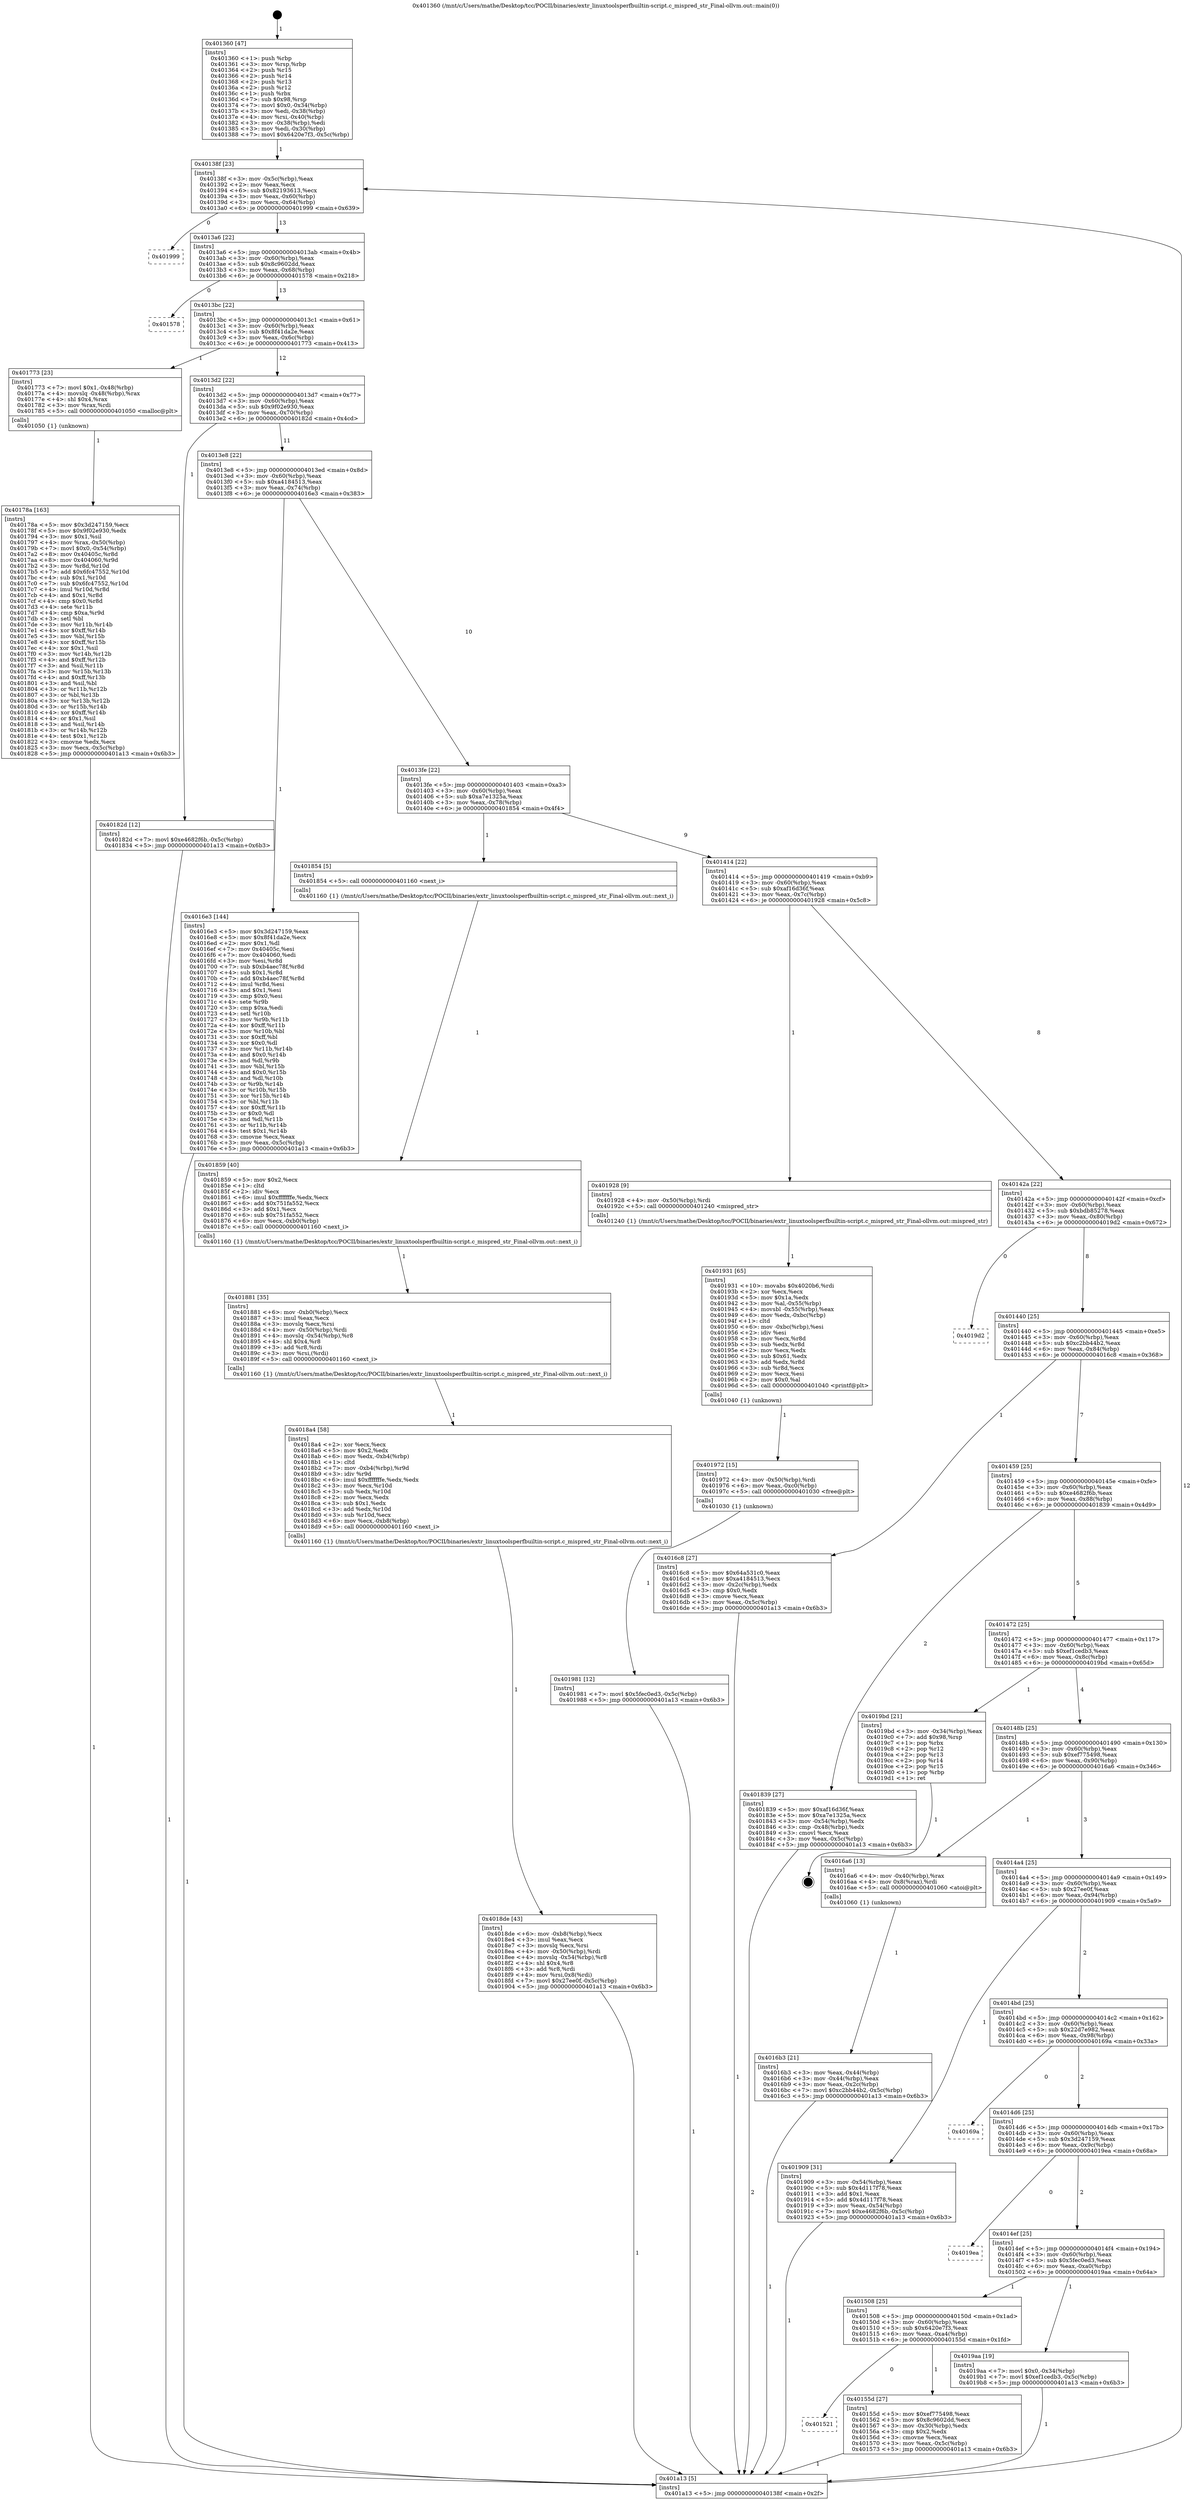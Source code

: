 digraph "0x401360" {
  label = "0x401360 (/mnt/c/Users/mathe/Desktop/tcc/POCII/binaries/extr_linuxtoolsperfbuiltin-script.c_mispred_str_Final-ollvm.out::main(0))"
  labelloc = "t"
  node[shape=record]

  Entry [label="",width=0.3,height=0.3,shape=circle,fillcolor=black,style=filled]
  "0x40138f" [label="{
     0x40138f [23]\l
     | [instrs]\l
     &nbsp;&nbsp;0x40138f \<+3\>: mov -0x5c(%rbp),%eax\l
     &nbsp;&nbsp;0x401392 \<+2\>: mov %eax,%ecx\l
     &nbsp;&nbsp;0x401394 \<+6\>: sub $0x82193613,%ecx\l
     &nbsp;&nbsp;0x40139a \<+3\>: mov %eax,-0x60(%rbp)\l
     &nbsp;&nbsp;0x40139d \<+3\>: mov %ecx,-0x64(%rbp)\l
     &nbsp;&nbsp;0x4013a0 \<+6\>: je 0000000000401999 \<main+0x639\>\l
  }"]
  "0x401999" [label="{
     0x401999\l
  }", style=dashed]
  "0x4013a6" [label="{
     0x4013a6 [22]\l
     | [instrs]\l
     &nbsp;&nbsp;0x4013a6 \<+5\>: jmp 00000000004013ab \<main+0x4b\>\l
     &nbsp;&nbsp;0x4013ab \<+3\>: mov -0x60(%rbp),%eax\l
     &nbsp;&nbsp;0x4013ae \<+5\>: sub $0x8c9602dd,%eax\l
     &nbsp;&nbsp;0x4013b3 \<+3\>: mov %eax,-0x68(%rbp)\l
     &nbsp;&nbsp;0x4013b6 \<+6\>: je 0000000000401578 \<main+0x218\>\l
  }"]
  Exit [label="",width=0.3,height=0.3,shape=circle,fillcolor=black,style=filled,peripheries=2]
  "0x401578" [label="{
     0x401578\l
  }", style=dashed]
  "0x4013bc" [label="{
     0x4013bc [22]\l
     | [instrs]\l
     &nbsp;&nbsp;0x4013bc \<+5\>: jmp 00000000004013c1 \<main+0x61\>\l
     &nbsp;&nbsp;0x4013c1 \<+3\>: mov -0x60(%rbp),%eax\l
     &nbsp;&nbsp;0x4013c4 \<+5\>: sub $0x8f41da2e,%eax\l
     &nbsp;&nbsp;0x4013c9 \<+3\>: mov %eax,-0x6c(%rbp)\l
     &nbsp;&nbsp;0x4013cc \<+6\>: je 0000000000401773 \<main+0x413\>\l
  }"]
  "0x401981" [label="{
     0x401981 [12]\l
     | [instrs]\l
     &nbsp;&nbsp;0x401981 \<+7\>: movl $0x5fec0ed3,-0x5c(%rbp)\l
     &nbsp;&nbsp;0x401988 \<+5\>: jmp 0000000000401a13 \<main+0x6b3\>\l
  }"]
  "0x401773" [label="{
     0x401773 [23]\l
     | [instrs]\l
     &nbsp;&nbsp;0x401773 \<+7\>: movl $0x1,-0x48(%rbp)\l
     &nbsp;&nbsp;0x40177a \<+4\>: movslq -0x48(%rbp),%rax\l
     &nbsp;&nbsp;0x40177e \<+4\>: shl $0x4,%rax\l
     &nbsp;&nbsp;0x401782 \<+3\>: mov %rax,%rdi\l
     &nbsp;&nbsp;0x401785 \<+5\>: call 0000000000401050 \<malloc@plt\>\l
     | [calls]\l
     &nbsp;&nbsp;0x401050 \{1\} (unknown)\l
  }"]
  "0x4013d2" [label="{
     0x4013d2 [22]\l
     | [instrs]\l
     &nbsp;&nbsp;0x4013d2 \<+5\>: jmp 00000000004013d7 \<main+0x77\>\l
     &nbsp;&nbsp;0x4013d7 \<+3\>: mov -0x60(%rbp),%eax\l
     &nbsp;&nbsp;0x4013da \<+5\>: sub $0x9f02e930,%eax\l
     &nbsp;&nbsp;0x4013df \<+3\>: mov %eax,-0x70(%rbp)\l
     &nbsp;&nbsp;0x4013e2 \<+6\>: je 000000000040182d \<main+0x4cd\>\l
  }"]
  "0x401972" [label="{
     0x401972 [15]\l
     | [instrs]\l
     &nbsp;&nbsp;0x401972 \<+4\>: mov -0x50(%rbp),%rdi\l
     &nbsp;&nbsp;0x401976 \<+6\>: mov %eax,-0xc0(%rbp)\l
     &nbsp;&nbsp;0x40197c \<+5\>: call 0000000000401030 \<free@plt\>\l
     | [calls]\l
     &nbsp;&nbsp;0x401030 \{1\} (unknown)\l
  }"]
  "0x40182d" [label="{
     0x40182d [12]\l
     | [instrs]\l
     &nbsp;&nbsp;0x40182d \<+7\>: movl $0xe4682f6b,-0x5c(%rbp)\l
     &nbsp;&nbsp;0x401834 \<+5\>: jmp 0000000000401a13 \<main+0x6b3\>\l
  }"]
  "0x4013e8" [label="{
     0x4013e8 [22]\l
     | [instrs]\l
     &nbsp;&nbsp;0x4013e8 \<+5\>: jmp 00000000004013ed \<main+0x8d\>\l
     &nbsp;&nbsp;0x4013ed \<+3\>: mov -0x60(%rbp),%eax\l
     &nbsp;&nbsp;0x4013f0 \<+5\>: sub $0xa4184513,%eax\l
     &nbsp;&nbsp;0x4013f5 \<+3\>: mov %eax,-0x74(%rbp)\l
     &nbsp;&nbsp;0x4013f8 \<+6\>: je 00000000004016e3 \<main+0x383\>\l
  }"]
  "0x401931" [label="{
     0x401931 [65]\l
     | [instrs]\l
     &nbsp;&nbsp;0x401931 \<+10\>: movabs $0x4020b6,%rdi\l
     &nbsp;&nbsp;0x40193b \<+2\>: xor %ecx,%ecx\l
     &nbsp;&nbsp;0x40193d \<+5\>: mov $0x1a,%edx\l
     &nbsp;&nbsp;0x401942 \<+3\>: mov %al,-0x55(%rbp)\l
     &nbsp;&nbsp;0x401945 \<+4\>: movsbl -0x55(%rbp),%eax\l
     &nbsp;&nbsp;0x401949 \<+6\>: mov %edx,-0xbc(%rbp)\l
     &nbsp;&nbsp;0x40194f \<+1\>: cltd\l
     &nbsp;&nbsp;0x401950 \<+6\>: mov -0xbc(%rbp),%esi\l
     &nbsp;&nbsp;0x401956 \<+2\>: idiv %esi\l
     &nbsp;&nbsp;0x401958 \<+3\>: mov %ecx,%r8d\l
     &nbsp;&nbsp;0x40195b \<+3\>: sub %edx,%r8d\l
     &nbsp;&nbsp;0x40195e \<+2\>: mov %ecx,%edx\l
     &nbsp;&nbsp;0x401960 \<+3\>: sub $0x61,%edx\l
     &nbsp;&nbsp;0x401963 \<+3\>: add %edx,%r8d\l
     &nbsp;&nbsp;0x401966 \<+3\>: sub %r8d,%ecx\l
     &nbsp;&nbsp;0x401969 \<+2\>: mov %ecx,%esi\l
     &nbsp;&nbsp;0x40196b \<+2\>: mov $0x0,%al\l
     &nbsp;&nbsp;0x40196d \<+5\>: call 0000000000401040 \<printf@plt\>\l
     | [calls]\l
     &nbsp;&nbsp;0x401040 \{1\} (unknown)\l
  }"]
  "0x4016e3" [label="{
     0x4016e3 [144]\l
     | [instrs]\l
     &nbsp;&nbsp;0x4016e3 \<+5\>: mov $0x3d247159,%eax\l
     &nbsp;&nbsp;0x4016e8 \<+5\>: mov $0x8f41da2e,%ecx\l
     &nbsp;&nbsp;0x4016ed \<+2\>: mov $0x1,%dl\l
     &nbsp;&nbsp;0x4016ef \<+7\>: mov 0x40405c,%esi\l
     &nbsp;&nbsp;0x4016f6 \<+7\>: mov 0x404060,%edi\l
     &nbsp;&nbsp;0x4016fd \<+3\>: mov %esi,%r8d\l
     &nbsp;&nbsp;0x401700 \<+7\>: sub $0xb4aec78f,%r8d\l
     &nbsp;&nbsp;0x401707 \<+4\>: sub $0x1,%r8d\l
     &nbsp;&nbsp;0x40170b \<+7\>: add $0xb4aec78f,%r8d\l
     &nbsp;&nbsp;0x401712 \<+4\>: imul %r8d,%esi\l
     &nbsp;&nbsp;0x401716 \<+3\>: and $0x1,%esi\l
     &nbsp;&nbsp;0x401719 \<+3\>: cmp $0x0,%esi\l
     &nbsp;&nbsp;0x40171c \<+4\>: sete %r9b\l
     &nbsp;&nbsp;0x401720 \<+3\>: cmp $0xa,%edi\l
     &nbsp;&nbsp;0x401723 \<+4\>: setl %r10b\l
     &nbsp;&nbsp;0x401727 \<+3\>: mov %r9b,%r11b\l
     &nbsp;&nbsp;0x40172a \<+4\>: xor $0xff,%r11b\l
     &nbsp;&nbsp;0x40172e \<+3\>: mov %r10b,%bl\l
     &nbsp;&nbsp;0x401731 \<+3\>: xor $0xff,%bl\l
     &nbsp;&nbsp;0x401734 \<+3\>: xor $0x0,%dl\l
     &nbsp;&nbsp;0x401737 \<+3\>: mov %r11b,%r14b\l
     &nbsp;&nbsp;0x40173a \<+4\>: and $0x0,%r14b\l
     &nbsp;&nbsp;0x40173e \<+3\>: and %dl,%r9b\l
     &nbsp;&nbsp;0x401741 \<+3\>: mov %bl,%r15b\l
     &nbsp;&nbsp;0x401744 \<+4\>: and $0x0,%r15b\l
     &nbsp;&nbsp;0x401748 \<+3\>: and %dl,%r10b\l
     &nbsp;&nbsp;0x40174b \<+3\>: or %r9b,%r14b\l
     &nbsp;&nbsp;0x40174e \<+3\>: or %r10b,%r15b\l
     &nbsp;&nbsp;0x401751 \<+3\>: xor %r15b,%r14b\l
     &nbsp;&nbsp;0x401754 \<+3\>: or %bl,%r11b\l
     &nbsp;&nbsp;0x401757 \<+4\>: xor $0xff,%r11b\l
     &nbsp;&nbsp;0x40175b \<+3\>: or $0x0,%dl\l
     &nbsp;&nbsp;0x40175e \<+3\>: and %dl,%r11b\l
     &nbsp;&nbsp;0x401761 \<+3\>: or %r11b,%r14b\l
     &nbsp;&nbsp;0x401764 \<+4\>: test $0x1,%r14b\l
     &nbsp;&nbsp;0x401768 \<+3\>: cmovne %ecx,%eax\l
     &nbsp;&nbsp;0x40176b \<+3\>: mov %eax,-0x5c(%rbp)\l
     &nbsp;&nbsp;0x40176e \<+5\>: jmp 0000000000401a13 \<main+0x6b3\>\l
  }"]
  "0x4013fe" [label="{
     0x4013fe [22]\l
     | [instrs]\l
     &nbsp;&nbsp;0x4013fe \<+5\>: jmp 0000000000401403 \<main+0xa3\>\l
     &nbsp;&nbsp;0x401403 \<+3\>: mov -0x60(%rbp),%eax\l
     &nbsp;&nbsp;0x401406 \<+5\>: sub $0xa7e1325a,%eax\l
     &nbsp;&nbsp;0x40140b \<+3\>: mov %eax,-0x78(%rbp)\l
     &nbsp;&nbsp;0x40140e \<+6\>: je 0000000000401854 \<main+0x4f4\>\l
  }"]
  "0x4018de" [label="{
     0x4018de [43]\l
     | [instrs]\l
     &nbsp;&nbsp;0x4018de \<+6\>: mov -0xb8(%rbp),%ecx\l
     &nbsp;&nbsp;0x4018e4 \<+3\>: imul %eax,%ecx\l
     &nbsp;&nbsp;0x4018e7 \<+3\>: movslq %ecx,%rsi\l
     &nbsp;&nbsp;0x4018ea \<+4\>: mov -0x50(%rbp),%rdi\l
     &nbsp;&nbsp;0x4018ee \<+4\>: movslq -0x54(%rbp),%r8\l
     &nbsp;&nbsp;0x4018f2 \<+4\>: shl $0x4,%r8\l
     &nbsp;&nbsp;0x4018f6 \<+3\>: add %r8,%rdi\l
     &nbsp;&nbsp;0x4018f9 \<+4\>: mov %rsi,0x8(%rdi)\l
     &nbsp;&nbsp;0x4018fd \<+7\>: movl $0x27ee0f,-0x5c(%rbp)\l
     &nbsp;&nbsp;0x401904 \<+5\>: jmp 0000000000401a13 \<main+0x6b3\>\l
  }"]
  "0x401854" [label="{
     0x401854 [5]\l
     | [instrs]\l
     &nbsp;&nbsp;0x401854 \<+5\>: call 0000000000401160 \<next_i\>\l
     | [calls]\l
     &nbsp;&nbsp;0x401160 \{1\} (/mnt/c/Users/mathe/Desktop/tcc/POCII/binaries/extr_linuxtoolsperfbuiltin-script.c_mispred_str_Final-ollvm.out::next_i)\l
  }"]
  "0x401414" [label="{
     0x401414 [22]\l
     | [instrs]\l
     &nbsp;&nbsp;0x401414 \<+5\>: jmp 0000000000401419 \<main+0xb9\>\l
     &nbsp;&nbsp;0x401419 \<+3\>: mov -0x60(%rbp),%eax\l
     &nbsp;&nbsp;0x40141c \<+5\>: sub $0xaf16d36f,%eax\l
     &nbsp;&nbsp;0x401421 \<+3\>: mov %eax,-0x7c(%rbp)\l
     &nbsp;&nbsp;0x401424 \<+6\>: je 0000000000401928 \<main+0x5c8\>\l
  }"]
  "0x4018a4" [label="{
     0x4018a4 [58]\l
     | [instrs]\l
     &nbsp;&nbsp;0x4018a4 \<+2\>: xor %ecx,%ecx\l
     &nbsp;&nbsp;0x4018a6 \<+5\>: mov $0x2,%edx\l
     &nbsp;&nbsp;0x4018ab \<+6\>: mov %edx,-0xb4(%rbp)\l
     &nbsp;&nbsp;0x4018b1 \<+1\>: cltd\l
     &nbsp;&nbsp;0x4018b2 \<+7\>: mov -0xb4(%rbp),%r9d\l
     &nbsp;&nbsp;0x4018b9 \<+3\>: idiv %r9d\l
     &nbsp;&nbsp;0x4018bc \<+6\>: imul $0xfffffffe,%edx,%edx\l
     &nbsp;&nbsp;0x4018c2 \<+3\>: mov %ecx,%r10d\l
     &nbsp;&nbsp;0x4018c5 \<+3\>: sub %edx,%r10d\l
     &nbsp;&nbsp;0x4018c8 \<+2\>: mov %ecx,%edx\l
     &nbsp;&nbsp;0x4018ca \<+3\>: sub $0x1,%edx\l
     &nbsp;&nbsp;0x4018cd \<+3\>: add %edx,%r10d\l
     &nbsp;&nbsp;0x4018d0 \<+3\>: sub %r10d,%ecx\l
     &nbsp;&nbsp;0x4018d3 \<+6\>: mov %ecx,-0xb8(%rbp)\l
     &nbsp;&nbsp;0x4018d9 \<+5\>: call 0000000000401160 \<next_i\>\l
     | [calls]\l
     &nbsp;&nbsp;0x401160 \{1\} (/mnt/c/Users/mathe/Desktop/tcc/POCII/binaries/extr_linuxtoolsperfbuiltin-script.c_mispred_str_Final-ollvm.out::next_i)\l
  }"]
  "0x401928" [label="{
     0x401928 [9]\l
     | [instrs]\l
     &nbsp;&nbsp;0x401928 \<+4\>: mov -0x50(%rbp),%rdi\l
     &nbsp;&nbsp;0x40192c \<+5\>: call 0000000000401240 \<mispred_str\>\l
     | [calls]\l
     &nbsp;&nbsp;0x401240 \{1\} (/mnt/c/Users/mathe/Desktop/tcc/POCII/binaries/extr_linuxtoolsperfbuiltin-script.c_mispred_str_Final-ollvm.out::mispred_str)\l
  }"]
  "0x40142a" [label="{
     0x40142a [22]\l
     | [instrs]\l
     &nbsp;&nbsp;0x40142a \<+5\>: jmp 000000000040142f \<main+0xcf\>\l
     &nbsp;&nbsp;0x40142f \<+3\>: mov -0x60(%rbp),%eax\l
     &nbsp;&nbsp;0x401432 \<+5\>: sub $0xbdb85278,%eax\l
     &nbsp;&nbsp;0x401437 \<+3\>: mov %eax,-0x80(%rbp)\l
     &nbsp;&nbsp;0x40143a \<+6\>: je 00000000004019d2 \<main+0x672\>\l
  }"]
  "0x401881" [label="{
     0x401881 [35]\l
     | [instrs]\l
     &nbsp;&nbsp;0x401881 \<+6\>: mov -0xb0(%rbp),%ecx\l
     &nbsp;&nbsp;0x401887 \<+3\>: imul %eax,%ecx\l
     &nbsp;&nbsp;0x40188a \<+3\>: movslq %ecx,%rsi\l
     &nbsp;&nbsp;0x40188d \<+4\>: mov -0x50(%rbp),%rdi\l
     &nbsp;&nbsp;0x401891 \<+4\>: movslq -0x54(%rbp),%r8\l
     &nbsp;&nbsp;0x401895 \<+4\>: shl $0x4,%r8\l
     &nbsp;&nbsp;0x401899 \<+3\>: add %r8,%rdi\l
     &nbsp;&nbsp;0x40189c \<+3\>: mov %rsi,(%rdi)\l
     &nbsp;&nbsp;0x40189f \<+5\>: call 0000000000401160 \<next_i\>\l
     | [calls]\l
     &nbsp;&nbsp;0x401160 \{1\} (/mnt/c/Users/mathe/Desktop/tcc/POCII/binaries/extr_linuxtoolsperfbuiltin-script.c_mispred_str_Final-ollvm.out::next_i)\l
  }"]
  "0x4019d2" [label="{
     0x4019d2\l
  }", style=dashed]
  "0x401440" [label="{
     0x401440 [25]\l
     | [instrs]\l
     &nbsp;&nbsp;0x401440 \<+5\>: jmp 0000000000401445 \<main+0xe5\>\l
     &nbsp;&nbsp;0x401445 \<+3\>: mov -0x60(%rbp),%eax\l
     &nbsp;&nbsp;0x401448 \<+5\>: sub $0xc2bb44b2,%eax\l
     &nbsp;&nbsp;0x40144d \<+6\>: mov %eax,-0x84(%rbp)\l
     &nbsp;&nbsp;0x401453 \<+6\>: je 00000000004016c8 \<main+0x368\>\l
  }"]
  "0x401859" [label="{
     0x401859 [40]\l
     | [instrs]\l
     &nbsp;&nbsp;0x401859 \<+5\>: mov $0x2,%ecx\l
     &nbsp;&nbsp;0x40185e \<+1\>: cltd\l
     &nbsp;&nbsp;0x40185f \<+2\>: idiv %ecx\l
     &nbsp;&nbsp;0x401861 \<+6\>: imul $0xfffffffe,%edx,%ecx\l
     &nbsp;&nbsp;0x401867 \<+6\>: add $0x751fa552,%ecx\l
     &nbsp;&nbsp;0x40186d \<+3\>: add $0x1,%ecx\l
     &nbsp;&nbsp;0x401870 \<+6\>: sub $0x751fa552,%ecx\l
     &nbsp;&nbsp;0x401876 \<+6\>: mov %ecx,-0xb0(%rbp)\l
     &nbsp;&nbsp;0x40187c \<+5\>: call 0000000000401160 \<next_i\>\l
     | [calls]\l
     &nbsp;&nbsp;0x401160 \{1\} (/mnt/c/Users/mathe/Desktop/tcc/POCII/binaries/extr_linuxtoolsperfbuiltin-script.c_mispred_str_Final-ollvm.out::next_i)\l
  }"]
  "0x4016c8" [label="{
     0x4016c8 [27]\l
     | [instrs]\l
     &nbsp;&nbsp;0x4016c8 \<+5\>: mov $0x64a531c0,%eax\l
     &nbsp;&nbsp;0x4016cd \<+5\>: mov $0xa4184513,%ecx\l
     &nbsp;&nbsp;0x4016d2 \<+3\>: mov -0x2c(%rbp),%edx\l
     &nbsp;&nbsp;0x4016d5 \<+3\>: cmp $0x0,%edx\l
     &nbsp;&nbsp;0x4016d8 \<+3\>: cmove %ecx,%eax\l
     &nbsp;&nbsp;0x4016db \<+3\>: mov %eax,-0x5c(%rbp)\l
     &nbsp;&nbsp;0x4016de \<+5\>: jmp 0000000000401a13 \<main+0x6b3\>\l
  }"]
  "0x401459" [label="{
     0x401459 [25]\l
     | [instrs]\l
     &nbsp;&nbsp;0x401459 \<+5\>: jmp 000000000040145e \<main+0xfe\>\l
     &nbsp;&nbsp;0x40145e \<+3\>: mov -0x60(%rbp),%eax\l
     &nbsp;&nbsp;0x401461 \<+5\>: sub $0xe4682f6b,%eax\l
     &nbsp;&nbsp;0x401466 \<+6\>: mov %eax,-0x88(%rbp)\l
     &nbsp;&nbsp;0x40146c \<+6\>: je 0000000000401839 \<main+0x4d9\>\l
  }"]
  "0x40178a" [label="{
     0x40178a [163]\l
     | [instrs]\l
     &nbsp;&nbsp;0x40178a \<+5\>: mov $0x3d247159,%ecx\l
     &nbsp;&nbsp;0x40178f \<+5\>: mov $0x9f02e930,%edx\l
     &nbsp;&nbsp;0x401794 \<+3\>: mov $0x1,%sil\l
     &nbsp;&nbsp;0x401797 \<+4\>: mov %rax,-0x50(%rbp)\l
     &nbsp;&nbsp;0x40179b \<+7\>: movl $0x0,-0x54(%rbp)\l
     &nbsp;&nbsp;0x4017a2 \<+8\>: mov 0x40405c,%r8d\l
     &nbsp;&nbsp;0x4017aa \<+8\>: mov 0x404060,%r9d\l
     &nbsp;&nbsp;0x4017b2 \<+3\>: mov %r8d,%r10d\l
     &nbsp;&nbsp;0x4017b5 \<+7\>: add $0x6fc47552,%r10d\l
     &nbsp;&nbsp;0x4017bc \<+4\>: sub $0x1,%r10d\l
     &nbsp;&nbsp;0x4017c0 \<+7\>: sub $0x6fc47552,%r10d\l
     &nbsp;&nbsp;0x4017c7 \<+4\>: imul %r10d,%r8d\l
     &nbsp;&nbsp;0x4017cb \<+4\>: and $0x1,%r8d\l
     &nbsp;&nbsp;0x4017cf \<+4\>: cmp $0x0,%r8d\l
     &nbsp;&nbsp;0x4017d3 \<+4\>: sete %r11b\l
     &nbsp;&nbsp;0x4017d7 \<+4\>: cmp $0xa,%r9d\l
     &nbsp;&nbsp;0x4017db \<+3\>: setl %bl\l
     &nbsp;&nbsp;0x4017de \<+3\>: mov %r11b,%r14b\l
     &nbsp;&nbsp;0x4017e1 \<+4\>: xor $0xff,%r14b\l
     &nbsp;&nbsp;0x4017e5 \<+3\>: mov %bl,%r15b\l
     &nbsp;&nbsp;0x4017e8 \<+4\>: xor $0xff,%r15b\l
     &nbsp;&nbsp;0x4017ec \<+4\>: xor $0x1,%sil\l
     &nbsp;&nbsp;0x4017f0 \<+3\>: mov %r14b,%r12b\l
     &nbsp;&nbsp;0x4017f3 \<+4\>: and $0xff,%r12b\l
     &nbsp;&nbsp;0x4017f7 \<+3\>: and %sil,%r11b\l
     &nbsp;&nbsp;0x4017fa \<+3\>: mov %r15b,%r13b\l
     &nbsp;&nbsp;0x4017fd \<+4\>: and $0xff,%r13b\l
     &nbsp;&nbsp;0x401801 \<+3\>: and %sil,%bl\l
     &nbsp;&nbsp;0x401804 \<+3\>: or %r11b,%r12b\l
     &nbsp;&nbsp;0x401807 \<+3\>: or %bl,%r13b\l
     &nbsp;&nbsp;0x40180a \<+3\>: xor %r13b,%r12b\l
     &nbsp;&nbsp;0x40180d \<+3\>: or %r15b,%r14b\l
     &nbsp;&nbsp;0x401810 \<+4\>: xor $0xff,%r14b\l
     &nbsp;&nbsp;0x401814 \<+4\>: or $0x1,%sil\l
     &nbsp;&nbsp;0x401818 \<+3\>: and %sil,%r14b\l
     &nbsp;&nbsp;0x40181b \<+3\>: or %r14b,%r12b\l
     &nbsp;&nbsp;0x40181e \<+4\>: test $0x1,%r12b\l
     &nbsp;&nbsp;0x401822 \<+3\>: cmovne %edx,%ecx\l
     &nbsp;&nbsp;0x401825 \<+3\>: mov %ecx,-0x5c(%rbp)\l
     &nbsp;&nbsp;0x401828 \<+5\>: jmp 0000000000401a13 \<main+0x6b3\>\l
  }"]
  "0x401839" [label="{
     0x401839 [27]\l
     | [instrs]\l
     &nbsp;&nbsp;0x401839 \<+5\>: mov $0xaf16d36f,%eax\l
     &nbsp;&nbsp;0x40183e \<+5\>: mov $0xa7e1325a,%ecx\l
     &nbsp;&nbsp;0x401843 \<+3\>: mov -0x54(%rbp),%edx\l
     &nbsp;&nbsp;0x401846 \<+3\>: cmp -0x48(%rbp),%edx\l
     &nbsp;&nbsp;0x401849 \<+3\>: cmovl %ecx,%eax\l
     &nbsp;&nbsp;0x40184c \<+3\>: mov %eax,-0x5c(%rbp)\l
     &nbsp;&nbsp;0x40184f \<+5\>: jmp 0000000000401a13 \<main+0x6b3\>\l
  }"]
  "0x401472" [label="{
     0x401472 [25]\l
     | [instrs]\l
     &nbsp;&nbsp;0x401472 \<+5\>: jmp 0000000000401477 \<main+0x117\>\l
     &nbsp;&nbsp;0x401477 \<+3\>: mov -0x60(%rbp),%eax\l
     &nbsp;&nbsp;0x40147a \<+5\>: sub $0xef1cedb3,%eax\l
     &nbsp;&nbsp;0x40147f \<+6\>: mov %eax,-0x8c(%rbp)\l
     &nbsp;&nbsp;0x401485 \<+6\>: je 00000000004019bd \<main+0x65d\>\l
  }"]
  "0x4016b3" [label="{
     0x4016b3 [21]\l
     | [instrs]\l
     &nbsp;&nbsp;0x4016b3 \<+3\>: mov %eax,-0x44(%rbp)\l
     &nbsp;&nbsp;0x4016b6 \<+3\>: mov -0x44(%rbp),%eax\l
     &nbsp;&nbsp;0x4016b9 \<+3\>: mov %eax,-0x2c(%rbp)\l
     &nbsp;&nbsp;0x4016bc \<+7\>: movl $0xc2bb44b2,-0x5c(%rbp)\l
     &nbsp;&nbsp;0x4016c3 \<+5\>: jmp 0000000000401a13 \<main+0x6b3\>\l
  }"]
  "0x4019bd" [label="{
     0x4019bd [21]\l
     | [instrs]\l
     &nbsp;&nbsp;0x4019bd \<+3\>: mov -0x34(%rbp),%eax\l
     &nbsp;&nbsp;0x4019c0 \<+7\>: add $0x98,%rsp\l
     &nbsp;&nbsp;0x4019c7 \<+1\>: pop %rbx\l
     &nbsp;&nbsp;0x4019c8 \<+2\>: pop %r12\l
     &nbsp;&nbsp;0x4019ca \<+2\>: pop %r13\l
     &nbsp;&nbsp;0x4019cc \<+2\>: pop %r14\l
     &nbsp;&nbsp;0x4019ce \<+2\>: pop %r15\l
     &nbsp;&nbsp;0x4019d0 \<+1\>: pop %rbp\l
     &nbsp;&nbsp;0x4019d1 \<+1\>: ret\l
  }"]
  "0x40148b" [label="{
     0x40148b [25]\l
     | [instrs]\l
     &nbsp;&nbsp;0x40148b \<+5\>: jmp 0000000000401490 \<main+0x130\>\l
     &nbsp;&nbsp;0x401490 \<+3\>: mov -0x60(%rbp),%eax\l
     &nbsp;&nbsp;0x401493 \<+5\>: sub $0xef775498,%eax\l
     &nbsp;&nbsp;0x401498 \<+6\>: mov %eax,-0x90(%rbp)\l
     &nbsp;&nbsp;0x40149e \<+6\>: je 00000000004016a6 \<main+0x346\>\l
  }"]
  "0x401360" [label="{
     0x401360 [47]\l
     | [instrs]\l
     &nbsp;&nbsp;0x401360 \<+1\>: push %rbp\l
     &nbsp;&nbsp;0x401361 \<+3\>: mov %rsp,%rbp\l
     &nbsp;&nbsp;0x401364 \<+2\>: push %r15\l
     &nbsp;&nbsp;0x401366 \<+2\>: push %r14\l
     &nbsp;&nbsp;0x401368 \<+2\>: push %r13\l
     &nbsp;&nbsp;0x40136a \<+2\>: push %r12\l
     &nbsp;&nbsp;0x40136c \<+1\>: push %rbx\l
     &nbsp;&nbsp;0x40136d \<+7\>: sub $0x98,%rsp\l
     &nbsp;&nbsp;0x401374 \<+7\>: movl $0x0,-0x34(%rbp)\l
     &nbsp;&nbsp;0x40137b \<+3\>: mov %edi,-0x38(%rbp)\l
     &nbsp;&nbsp;0x40137e \<+4\>: mov %rsi,-0x40(%rbp)\l
     &nbsp;&nbsp;0x401382 \<+3\>: mov -0x38(%rbp),%edi\l
     &nbsp;&nbsp;0x401385 \<+3\>: mov %edi,-0x30(%rbp)\l
     &nbsp;&nbsp;0x401388 \<+7\>: movl $0x6420e7f3,-0x5c(%rbp)\l
  }"]
  "0x4016a6" [label="{
     0x4016a6 [13]\l
     | [instrs]\l
     &nbsp;&nbsp;0x4016a6 \<+4\>: mov -0x40(%rbp),%rax\l
     &nbsp;&nbsp;0x4016aa \<+4\>: mov 0x8(%rax),%rdi\l
     &nbsp;&nbsp;0x4016ae \<+5\>: call 0000000000401060 \<atoi@plt\>\l
     | [calls]\l
     &nbsp;&nbsp;0x401060 \{1\} (unknown)\l
  }"]
  "0x4014a4" [label="{
     0x4014a4 [25]\l
     | [instrs]\l
     &nbsp;&nbsp;0x4014a4 \<+5\>: jmp 00000000004014a9 \<main+0x149\>\l
     &nbsp;&nbsp;0x4014a9 \<+3\>: mov -0x60(%rbp),%eax\l
     &nbsp;&nbsp;0x4014ac \<+5\>: sub $0x27ee0f,%eax\l
     &nbsp;&nbsp;0x4014b1 \<+6\>: mov %eax,-0x94(%rbp)\l
     &nbsp;&nbsp;0x4014b7 \<+6\>: je 0000000000401909 \<main+0x5a9\>\l
  }"]
  "0x401a13" [label="{
     0x401a13 [5]\l
     | [instrs]\l
     &nbsp;&nbsp;0x401a13 \<+5\>: jmp 000000000040138f \<main+0x2f\>\l
  }"]
  "0x401909" [label="{
     0x401909 [31]\l
     | [instrs]\l
     &nbsp;&nbsp;0x401909 \<+3\>: mov -0x54(%rbp),%eax\l
     &nbsp;&nbsp;0x40190c \<+5\>: sub $0x4d117f78,%eax\l
     &nbsp;&nbsp;0x401911 \<+3\>: add $0x1,%eax\l
     &nbsp;&nbsp;0x401914 \<+5\>: add $0x4d117f78,%eax\l
     &nbsp;&nbsp;0x401919 \<+3\>: mov %eax,-0x54(%rbp)\l
     &nbsp;&nbsp;0x40191c \<+7\>: movl $0xe4682f6b,-0x5c(%rbp)\l
     &nbsp;&nbsp;0x401923 \<+5\>: jmp 0000000000401a13 \<main+0x6b3\>\l
  }"]
  "0x4014bd" [label="{
     0x4014bd [25]\l
     | [instrs]\l
     &nbsp;&nbsp;0x4014bd \<+5\>: jmp 00000000004014c2 \<main+0x162\>\l
     &nbsp;&nbsp;0x4014c2 \<+3\>: mov -0x60(%rbp),%eax\l
     &nbsp;&nbsp;0x4014c5 \<+5\>: sub $0x22d7e982,%eax\l
     &nbsp;&nbsp;0x4014ca \<+6\>: mov %eax,-0x98(%rbp)\l
     &nbsp;&nbsp;0x4014d0 \<+6\>: je 000000000040169a \<main+0x33a\>\l
  }"]
  "0x401521" [label="{
     0x401521\l
  }", style=dashed]
  "0x40169a" [label="{
     0x40169a\l
  }", style=dashed]
  "0x4014d6" [label="{
     0x4014d6 [25]\l
     | [instrs]\l
     &nbsp;&nbsp;0x4014d6 \<+5\>: jmp 00000000004014db \<main+0x17b\>\l
     &nbsp;&nbsp;0x4014db \<+3\>: mov -0x60(%rbp),%eax\l
     &nbsp;&nbsp;0x4014de \<+5\>: sub $0x3d247159,%eax\l
     &nbsp;&nbsp;0x4014e3 \<+6\>: mov %eax,-0x9c(%rbp)\l
     &nbsp;&nbsp;0x4014e9 \<+6\>: je 00000000004019ea \<main+0x68a\>\l
  }"]
  "0x40155d" [label="{
     0x40155d [27]\l
     | [instrs]\l
     &nbsp;&nbsp;0x40155d \<+5\>: mov $0xef775498,%eax\l
     &nbsp;&nbsp;0x401562 \<+5\>: mov $0x8c9602dd,%ecx\l
     &nbsp;&nbsp;0x401567 \<+3\>: mov -0x30(%rbp),%edx\l
     &nbsp;&nbsp;0x40156a \<+3\>: cmp $0x2,%edx\l
     &nbsp;&nbsp;0x40156d \<+3\>: cmovne %ecx,%eax\l
     &nbsp;&nbsp;0x401570 \<+3\>: mov %eax,-0x5c(%rbp)\l
     &nbsp;&nbsp;0x401573 \<+5\>: jmp 0000000000401a13 \<main+0x6b3\>\l
  }"]
  "0x4019ea" [label="{
     0x4019ea\l
  }", style=dashed]
  "0x4014ef" [label="{
     0x4014ef [25]\l
     | [instrs]\l
     &nbsp;&nbsp;0x4014ef \<+5\>: jmp 00000000004014f4 \<main+0x194\>\l
     &nbsp;&nbsp;0x4014f4 \<+3\>: mov -0x60(%rbp),%eax\l
     &nbsp;&nbsp;0x4014f7 \<+5\>: sub $0x5fec0ed3,%eax\l
     &nbsp;&nbsp;0x4014fc \<+6\>: mov %eax,-0xa0(%rbp)\l
     &nbsp;&nbsp;0x401502 \<+6\>: je 00000000004019aa \<main+0x64a\>\l
  }"]
  "0x401508" [label="{
     0x401508 [25]\l
     | [instrs]\l
     &nbsp;&nbsp;0x401508 \<+5\>: jmp 000000000040150d \<main+0x1ad\>\l
     &nbsp;&nbsp;0x40150d \<+3\>: mov -0x60(%rbp),%eax\l
     &nbsp;&nbsp;0x401510 \<+5\>: sub $0x6420e7f3,%eax\l
     &nbsp;&nbsp;0x401515 \<+6\>: mov %eax,-0xa4(%rbp)\l
     &nbsp;&nbsp;0x40151b \<+6\>: je 000000000040155d \<main+0x1fd\>\l
  }"]
  "0x4019aa" [label="{
     0x4019aa [19]\l
     | [instrs]\l
     &nbsp;&nbsp;0x4019aa \<+7\>: movl $0x0,-0x34(%rbp)\l
     &nbsp;&nbsp;0x4019b1 \<+7\>: movl $0xef1cedb3,-0x5c(%rbp)\l
     &nbsp;&nbsp;0x4019b8 \<+5\>: jmp 0000000000401a13 \<main+0x6b3\>\l
  }"]
  Entry -> "0x401360" [label=" 1"]
  "0x40138f" -> "0x401999" [label=" 0"]
  "0x40138f" -> "0x4013a6" [label=" 13"]
  "0x4019bd" -> Exit [label=" 1"]
  "0x4013a6" -> "0x401578" [label=" 0"]
  "0x4013a6" -> "0x4013bc" [label=" 13"]
  "0x4019aa" -> "0x401a13" [label=" 1"]
  "0x4013bc" -> "0x401773" [label=" 1"]
  "0x4013bc" -> "0x4013d2" [label=" 12"]
  "0x401981" -> "0x401a13" [label=" 1"]
  "0x4013d2" -> "0x40182d" [label=" 1"]
  "0x4013d2" -> "0x4013e8" [label=" 11"]
  "0x401972" -> "0x401981" [label=" 1"]
  "0x4013e8" -> "0x4016e3" [label=" 1"]
  "0x4013e8" -> "0x4013fe" [label=" 10"]
  "0x401931" -> "0x401972" [label=" 1"]
  "0x4013fe" -> "0x401854" [label=" 1"]
  "0x4013fe" -> "0x401414" [label=" 9"]
  "0x401928" -> "0x401931" [label=" 1"]
  "0x401414" -> "0x401928" [label=" 1"]
  "0x401414" -> "0x40142a" [label=" 8"]
  "0x401909" -> "0x401a13" [label=" 1"]
  "0x40142a" -> "0x4019d2" [label=" 0"]
  "0x40142a" -> "0x401440" [label=" 8"]
  "0x4018de" -> "0x401a13" [label=" 1"]
  "0x401440" -> "0x4016c8" [label=" 1"]
  "0x401440" -> "0x401459" [label=" 7"]
  "0x4018a4" -> "0x4018de" [label=" 1"]
  "0x401459" -> "0x401839" [label=" 2"]
  "0x401459" -> "0x401472" [label=" 5"]
  "0x401881" -> "0x4018a4" [label=" 1"]
  "0x401472" -> "0x4019bd" [label=" 1"]
  "0x401472" -> "0x40148b" [label=" 4"]
  "0x401859" -> "0x401881" [label=" 1"]
  "0x40148b" -> "0x4016a6" [label=" 1"]
  "0x40148b" -> "0x4014a4" [label=" 3"]
  "0x401854" -> "0x401859" [label=" 1"]
  "0x4014a4" -> "0x401909" [label=" 1"]
  "0x4014a4" -> "0x4014bd" [label=" 2"]
  "0x401839" -> "0x401a13" [label=" 2"]
  "0x4014bd" -> "0x40169a" [label=" 0"]
  "0x4014bd" -> "0x4014d6" [label=" 2"]
  "0x40182d" -> "0x401a13" [label=" 1"]
  "0x4014d6" -> "0x4019ea" [label=" 0"]
  "0x4014d6" -> "0x4014ef" [label=" 2"]
  "0x40178a" -> "0x401a13" [label=" 1"]
  "0x4014ef" -> "0x4019aa" [label=" 1"]
  "0x4014ef" -> "0x401508" [label=" 1"]
  "0x401773" -> "0x40178a" [label=" 1"]
  "0x401508" -> "0x40155d" [label=" 1"]
  "0x401508" -> "0x401521" [label=" 0"]
  "0x40155d" -> "0x401a13" [label=" 1"]
  "0x401360" -> "0x40138f" [label=" 1"]
  "0x401a13" -> "0x40138f" [label=" 12"]
  "0x4016a6" -> "0x4016b3" [label=" 1"]
  "0x4016b3" -> "0x401a13" [label=" 1"]
  "0x4016c8" -> "0x401a13" [label=" 1"]
  "0x4016e3" -> "0x401a13" [label=" 1"]
}
